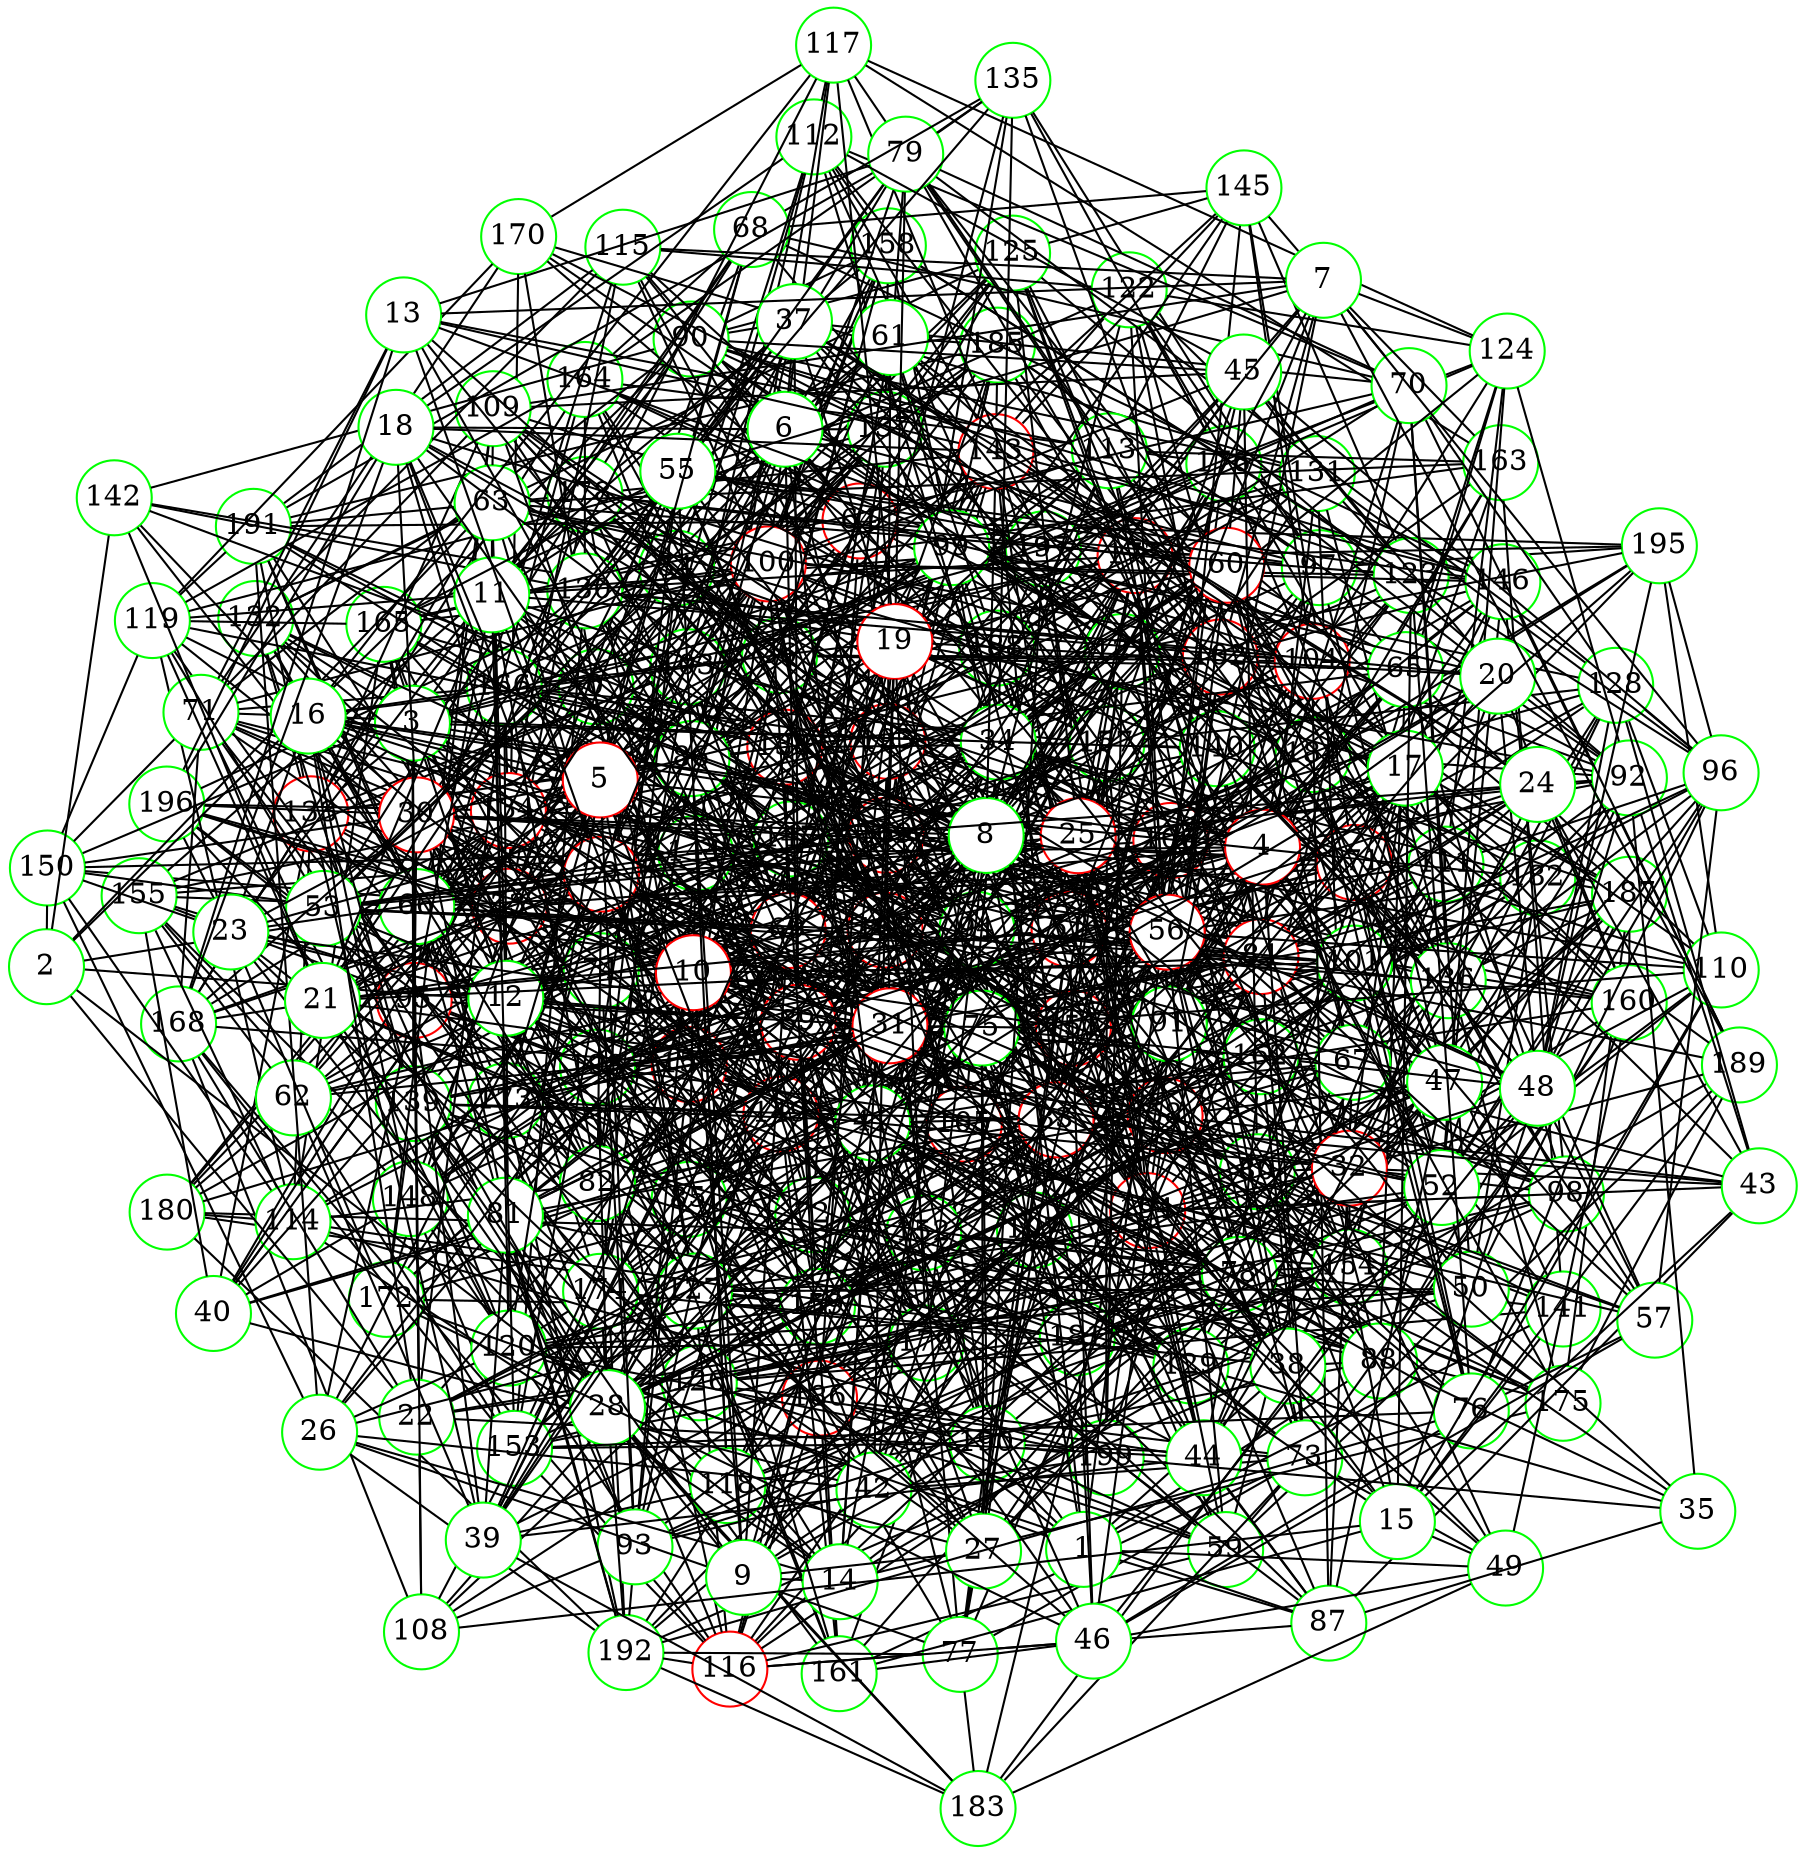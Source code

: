 graph {
graph ["layout"="fdp"]
node ["style"="filled","fillcolor"="white","fixedsize"="true","shape"="circle"]
"0" ["color"="green"]
"33" ["color"="red"]
"64" ["color"="red"]
"97" ["color"="green"]
"195" ["color"="green"]
"135" ["color"="green"]
"176" ["color"="green"]
"164" ["color"="green"]
"168" ["color"="green"]
"169" ["color"="red"]
"171" ["color"="red"]
"198" ["color"="green"]
"173" ["color"="green"]
"192" ["color"="green"]
"194" ["color"="red"]
"197" ["color"="green"]
"186" ["color"="red"]
"199" ["color"="green"]
"190" ["color"="green"]
"191" ["color"="green"]
"172" ["color"="green"]
"185" ["color"="green"]
"193" ["color"="red"]
"106" ["color"="red"]
"107" ["color"="green"]
"163" ["color"="green"]
"133" ["color"="red"]
"138" ["color"="red"]
"166" ["color"="green"]
"177" ["color"="red"]
"188" ["color"="green"]
"142" ["color"="green"]
"149" ["color"="red"]
"159" ["color"="green"]
"161" ["color"="green"]
"167" ["color"="red"]
"184" ["color"="green"]
"189" ["color"="green"]
"180" ["color"="green"]
"182" ["color"="green"]
"187" ["color"="green"]
"181" ["color"="green"]
"157" ["color"="green"]
"170" ["color"="green"]
"178" ["color"="green"]
"108" ["color"="green"]
"174" ["color"="green"]
"116" ["color"="red"]
"129" ["color"="green"]
"152" ["color"="green"]
"165" ["color"="green"]
"154" ["color"="green"]
"156" ["color"="red"]
"175" ["color"="green"]
"148" ["color"="green"]
"183" ["color"="green"]
"153" ["color"="green"]
"179" ["color"="green"]
"155" ["color"="green"]
"127" ["color"="green"]
"162" ["color"="green"]
"140" ["color"="green"]
"146" ["color"="green"]
"147" ["color"="green"]
"141" ["color"="green"]
"123" ["color"="green"]
"131" ["color"="green"]
"145" ["color"="green"]
"151" ["color"="red"]
"158" ["color"="green"]
"144" ["color"="green"]
"160" ["color"="green"]
"150" ["color"="green"]
"122" ["color"="green"]
"139" ["color"="green"]
"124" ["color"="green"]
"72" ["color"="green"]
"103" ["color"="green"]
"137" ["color"="green"]
"112" ["color"="green"]
"117" ["color"="green"]
"143" ["color"="red"]
"125" ["color"="green"]
"132" ["color"="green"]
"104" ["color"="red"]
"130" ["color"="green"]
"105" ["color"="red"]
"109" ["color"="green"]
"111" ["color"="green"]
"113" ["color"="green"]
"126" ["color"="green"]
"196" ["color"="green"]
"78" ["color"="green"]
"128" ["color"="green"]
"92" ["color"="green"]
"95" ["color"="red"]
"134" ["color"="red"]
"115" ["color"="green"]
"90" ["color"="green"]
"121" ["color"="green"]
"36" ["color"="green"]
"65" ["color"="green"]
"98" ["color"="green"]
"136" ["color"="green"]
"110" ["color"="green"]
"86" ["color"="green"]
"118" ["color"="green"]
"88" ["color"="green"]
"96" ["color"="green"]
"101" ["color"="green"]
"70" ["color"="green"]
"79" ["color"="green"]
"102" ["color"="red"]
"59" ["color"="green"]
"67" ["color"="green"]
"82" ["color"="green"]
"114" ["color"="green"]
"119" ["color"="green"]
"84" ["color"="red"]
"94" ["color"="green"]
"87" ["color"="green"]
"120" ["color"="green"]
"89" ["color"="red"]
"73" ["color"="green"]
"99" ["color"="green"]
"77" ["color"="green"]
"85" ["color"="green"]
"74" ["color"="green"]
"93" ["color"="green"]
"68" ["color"="green"]
"40" ["color"="green"]
"41" ["color"="green"]
"100" ["color"="red"]
"69" ["color"="red"]
"83" ["color"="red"]
"50" ["color"="green"]
"58" ["color"="red"]
"71" ["color"="green"]
"42" ["color"="green"]
"91" ["color"="green"]
"80" ["color"="green"]
"51" ["color"="red"]
"54" ["color"="green"]
"1" ["color"="green"]
"49" ["color"="green"]
"34" ["color"="green"]
"60" ["color"="red"]
"62" ["color"="green"]
"75" ["color"="green"]
"38" ["color"="green"]
"2" ["color"="green"]
"66" ["color"="green"]
"22" ["color"="green"]
"44" ["color"="green"]
"14" ["color"="green"]
"81" ["color"="green"]
"26" ["color"="green"]
"32" ["color"="red"]
"43" ["color"="green"]
"52" ["color"="green"]
"56" ["color"="red"]
"29" ["color"="red"]
"37" ["color"="green"]
"53" ["color"="green"]
"61" ["color"="green"]
"30" ["color"="red"]
"31" ["color"="red"]
"63" ["color"="green"]
"3" ["color"="green"]
"25" ["color"="red"]
"45" ["color"="green"]
"12" ["color"="green"]
"23" ["color"="green"]
"28" ["color"="green"]
"27" ["color"="green"]
"47" ["color"="green"]
"4" ["color"="red"]
"10" ["color"="red"]
"17" ["color"="green"]
"57" ["color"="green"]
"76" ["color"="green"]
"19" ["color"="red"]
"20" ["color"="green"]
"48" ["color"="green"]
"11" ["color"="green"]
"21" ["color"="green"]
"55" ["color"="green"]
"16" ["color"="green"]
"5" ["color"="red"]
"6" ["color"="green"]
"18" ["color"="green"]
"7" ["color"="green"]
"13" ["color"="green"]
"8" ["color"="green"]
"9" ["color"="green"]
"15" ["color"="green"]
"24" ["color"="green"]
"35" ["color"="green"]
"39" ["color"="green"]
"46" ["color"="green"]
"0" -- "33"
"0" -- "165"
"0" -- "199"
"0" -- "106"
"0" -- "107"
"0" -- "51"
"0" -- "180"
"0" -- "54"
"0" -- "151"
"0" -- "185"
"0" -- "58"
"0" -- "156"
"0" -- "125"
"33" -- "64"
"33" -- "36"
"33" -- "68"
"33" -- "132"
"33" -- "133"
"33" -- "40"
"33" -- "170"
"33" -- "172"
"33" -- "111"
"33" -- "80"
"33" -- "177"
"33" -- "178"
"33" -- "179"
"33" -- "85"
"33" -- "150"
"33" -- "119"
"64" -- "97"
"64" -- "195"
"64" -- "165"
"64" -- "72"
"64" -- "137"
"64" -- "109"
"64" -- "115"
"64" -- "148"
"64" -- "182"
"64" -- "90"
"64" -- "125"
"64" -- "126"
"64" -- "190"
"64" -- "191"
"97" -- "195"
"97" -- "135"
"97" -- "106"
"97" -- "144"
"97" -- "146"
"97" -- "181"
"97" -- "185"
"97" -- "122"
"135" -- "176"
"135" -- "164"
"135" -- "169"
"164" -- "168"
"164" -- "176"
"169" -- "171"
"169" -- "172"
"169" -- "185"
"169" -- "191"
"171" -- "198"
"171" -- "173"
"173" -- "192"
"173" -- "186"
"173" -- "191"
"192" -- "194"
"192" -- "198"
"194" -- "197"
"186" -- "199"
"186" -- "190"
"190" -- "199"
"191" -- "198"
"185" -- "193"
"185" -- "191"
"106" -- "193"
"106" -- "107"
"106" -- "140"
"106" -- "141"
"106" -- "173"
"106" -- "146"
"106" -- "123"
"106" -- "190"
"107" -- "193"
"107" -- "163"
"107" -- "133"
"107" -- "171"
"107" -- "108"
"107" -- "116"
"107" -- "186"
"107" -- "159"
"133" -- "168"
"133" -- "138"
"133" -- "176"
"133" -- "186"
"133" -- "191"
"138" -- "164"
"138" -- "166"
"138" -- "142"
"138" -- "149"
"138" -- "181"
"138" -- "157"
"138" -- "190"
"138" -- "159"
"166" -- "193"
"166" -- "177"
"177" -- "195"
"177" -- "188"
"188" -- "194"
"142" -- "188"
"149" -- "198"
"149" -- "159"
"149" -- "161"
"149" -- "172"
"149" -- "173"
"159" -- "161"
"159" -- "166"
"159" -- "167"
"159" -- "172"
"159" -- "180"
"159" -- "182"
"161" -- "198"
"161" -- "186"
"167" -- "197"
"167" -- "184"
"167" -- "191"
"184" -- "195"
"184" -- "199"
"184" -- "185"
"184" -- "189"
"180" -- "192"
"182" -- "187"
"187" -- "190"
"181" -- "193"
"181" -- "187"
"157" -- "194"
"157" -- "163"
"157" -- "164"
"157" -- "166"
"157" -- "199"
"157" -- "170"
"157" -- "178"
"170" -- "177"
"178" -- "197"
"178" -- "191"
"108" -- "168"
"108" -- "174"
"174" -- "181"
"174" -- "184"
"116" -- "192"
"116" -- "129"
"116" -- "194"
"116" -- "198"
"116" -- "168"
"116" -- "148"
"116" -- "153"
"116" -- "186"
"116" -- "127"
"116" -- "159"
"129" -- "138"
"129" -- "152"
"152" -- "164"
"152" -- "165"
"152" -- "180"
"152" -- "182"
"152" -- "154"
"152" -- "186"
"165" -- "197"
"165" -- "174"
"154" -- "167"
"154" -- "181"
"154" -- "156"
"154" -- "188"
"154" -- "157"
"156" -- "198"
"156" -- "168"
"156" -- "175"
"156" -- "178"
"175" -- "194"
"175" -- "187"
"175" -- "189"
"148" -- "169"
"148" -- "183"
"148" -- "153"
"148" -- "155"
"183" -- "192"
"153" -- "168"
"153" -- "179"
"153" -- "181"
"153" -- "156"
"153" -- "190"
"179" -- "192"
"155" -- "193"
"155" -- "198"
"155" -- "169"
"155" -- "156"
"127" -- "162"
"127" -- "170"
"127" -- "177"
"127" -- "184"
"127" -- "153"
"127" -- "154"
"127" -- "159"
"162" -- "186"
"140" -- "146"
"140" -- "147"
"140" -- "185"
"140" -- "157"
"140" -- "190"
"146" -- "171"
"146" -- "189"
"147" -- "165"
"147" -- "166"
"141" -- "163"
"141" -- "152"
"141" -- "171"
"123" -- "131"
"123" -- "167"
"123" -- "145"
"123" -- "151"
"123" -- "158"
"131" -- "169"
"131" -- "170"
"131" -- "175"
"131" -- "154"
"145" -- "147"
"145" -- "149"
"145" -- "171"
"151" -- "161"
"151" -- "165"
"151" -- "154"
"151" -- "187"
"158" -- "178"
"144" -- "160"
"144" -- "192"
"144" -- "168"
"144" -- "172"
"144" -- "179"
"144" -- "149"
"144" -- "150"
"160" -- "169"
"160" -- "181"
"160" -- "187"
"122" -- "176"
"122" -- "131"
"122" -- "165"
"122" -- "139"
"122" -- "124"
"122" -- "140"
"139" -- "161"
"139" -- "172"
"139" -- "158"
"124" -- "197"
"124" -- "171"
"72" -- "133"
"72" -- "103"
"72" -- "104"
"72" -- "78"
"72" -- "175"
"72" -- "144"
"72" -- "113"
"72" -- "95"
"103" -- "137"
"103" -- "138"
"103" -- "112"
"103" -- "179"
"103" -- "180"
"103" -- "182"
"103" -- "155"
"103" -- "124"
"103" -- "125"
"103" -- "190"
"137" -- "138"
"137" -- "149"
"137" -- "186"
"137" -- "156"
"137" -- "158"
"112" -- "117"
"112" -- "158"
"112" -- "143"
"117" -- "144"
"117" -- "163"
"117" -- "197"
"117" -- "166"
"117" -- "170"
"117" -- "124"
"143" -- "198"
"143" -- "169"
"143" -- "144"
"143" -- "145"
"143" -- "146"
"143" -- "178"
"143" -- "185"
"143" -- "156"
"125" -- "132"
"125" -- "137"
"125" -- "145"
"132" -- "133"
"132" -- "139"
"132" -- "149"
"132" -- "151"
"104" -- "160"
"104" -- "130"
"104" -- "105"
"104" -- "145"
"104" -- "124"
"104" -- "157"
"130" -- "164"
"130" -- "142"
"130" -- "151"
"130" -- "153"
"105" -- "192"
"105" -- "130"
"105" -- "139"
"105" -- "108"
"105" -- "109"
"105" -- "111"
"105" -- "123"
"105" -- "126"
"109" -- "133"
"109" -- "169"
"109" -- "172"
"111" -- "129"
"111" -- "194"
"111" -- "113"
"111" -- "151"
"111" -- "154"
"111" -- "124"
"113" -- "162"
"113" -- "163"
"113" -- "168"
"113" -- "138"
"113" -- "117"
"113" -- "187"
"126" -- "132"
"126" -- "196"
"126" -- "141"
"126" -- "173"
"126" -- "152"
"78" -- "128"
"78" -- "162"
"78" -- "143"
"78" -- "175"
"78" -- "146"
"78" -- "92"
"78" -- "156"
"78" -- "126"
"128" -- "171"
"128" -- "157"
"92" -- "104"
"92" -- "143"
"92" -- "176"
"92" -- "184"
"92" -- "185"
"92" -- "124"
"92" -- "125"
"95" -- "196"
"95" -- "133"
"95" -- "134"
"95" -- "157"
"95" -- "159"
"95" -- "164"
"95" -- "167"
"95" -- "108"
"95" -- "109"
"95" -- "111"
"95" -- "178"
"95" -- "180"
"134" -- "161"
"134" -- "162"
"134" -- "196"
"134" -- "166"
"134" -- "137"
"134" -- "144"
"134" -- "180"
"134" -- "181"
"115" -- "162"
"115" -- "194"
"115" -- "132"
"115" -- "134"
"115" -- "169"
"115" -- "122"
"115" -- "191"
"90" -- "131"
"90" -- "133"
"90" -- "142"
"90" -- "111"
"90" -- "146"
"90" -- "151"
"90" -- "121"
"90" -- "123"
"90" -- "125"
"90" -- "158"
"121" -- "195"
"121" -- "199"
"121" -- "170"
"121" -- "174"
"121" -- "149"
"121" -- "151"
"121" -- "154"
"36" -- "65"
"36" -- "194"
"36" -- "70"
"36" -- "102"
"36" -- "167"
"36" -- "104"
"36" -- "105"
"36" -- "106"
"36" -- "109"
"36" -- "178"
"36" -- "148"
"36" -- "181"
"36" -- "59"
"36" -- "156"
"36" -- "158"
"65" -- "97"
"65" -- "98"
"65" -- "167"
"65" -- "137"
"65" -- "110"
"65" -- "86"
"65" -- "88"
"65" -- "152"
"65" -- "90"
"65" -- "186"
"65" -- "124"
"98" -- "129"
"98" -- "194"
"98" -- "136"
"98" -- "144"
"98" -- "146"
"98" -- "181"
"98" -- "126"
"136" -- "161"
"136" -- "197"
"136" -- "169"
"136" -- "140"
"136" -- "143"
"136" -- "176"
"136" -- "177"
"136" -- "184"
"136" -- "187"
"110" -- "128"
"110" -- "129"
"110" -- "195"
"110" -- "177"
"110" -- "154"
"86" -- "131"
"86" -- "133"
"86" -- "134"
"86" -- "174"
"86" -- "176"
"86" -- "113"
"86" -- "179"
"86" -- "149"
"86" -- "118"
"86" -- "151"
"86" -- "158"
"86" -- "191"
"118" -- "154"
"118" -- "155"
"88" -- "96"
"88" -- "160"
"88" -- "169"
"88" -- "140"
"88" -- "118"
"88" -- "182"
"88" -- "156"
"88" -- "95"
"96" -- "128"
"96" -- "129"
"96" -- "131"
"96" -- "195"
"96" -- "101"
"96" -- "136"
"96" -- "105"
"96" -- "111"
"96" -- "158"
"101" -- "149"
"101" -- "156"
"101" -- "127"
"101" -- "159"
"70" -- "128"
"70" -- "162"
"70" -- "194"
"70" -- "165"
"70" -- "136"
"70" -- "79"
"70" -- "112"
"70" -- "188"
"70" -- "189"
"79" -- "128"
"79" -- "130"
"79" -- "134"
"79" -- "198"
"79" -- "135"
"79" -- "137"
"79" -- "177"
"79" -- "184"
"79" -- "191"
"102" -- "194"
"102" -- "164"
"102" -- "135"
"102" -- "199"
"102" -- "171"
"102" -- "112"
"102" -- "146"
"102" -- "148"
"102" -- "187"
"102" -- "125"
"59" -- "193"
"59" -- "67"
"59" -- "72"
"59" -- "73"
"59" -- "74"
"59" -- "116"
"59" -- "186"
"59" -- "189"
"59" -- "126"
"59" -- "190"
"67" -- "98"
"67" -- "136"
"67" -- "138"
"67" -- "82"
"67" -- "149"
"67" -- "87"
"67" -- "89"
"67" -- "153"
"67" -- "122"
"67" -- "92"
"67" -- "157"
"67" -- "159"
"82" -- "129"
"82" -- "165"
"82" -- "103"
"82" -- "167"
"82" -- "139"
"82" -- "114"
"82" -- "84"
"82" -- "186"
"114" -- "180"
"114" -- "133"
"114" -- "165"
"114" -- "181"
"114" -- "150"
"114" -- "119"
"114" -- "199"
"114" -- "155"
"114" -- "140"
"119" -- "164"
"119" -- "165"
"119" -- "197"
"119" -- "137"
"119" -- "138"
"119" -- "170"
"119" -- "150"
"119" -- "126"
"119" -- "191"
"84" -- "131"
"84" -- "195"
"84" -- "166"
"84" -- "139"
"84" -- "140"
"84" -- "173"
"84" -- "144"
"84" -- "182"
"84" -- "125"
"84" -- "94"
"94" -- "160"
"94" -- "101"
"94" -- "106"
"94" -- "109"
"94" -- "174"
"94" -- "177"
"94" -- "147"
"94" -- "118"
"94" -- "184"
"94" -- "186"
"94" -- "156"
"87" -- "104"
"87" -- "107"
"87" -- "116"
"87" -- "151"
"87" -- "120"
"87" -- "152"
"120" -- "166"
"120" -- "139"
"120" -- "174"
"120" -- "179"
"120" -- "190"
"120" -- "159"
"89" -- "129"
"89" -- "130"
"89" -- "139"
"89" -- "141"
"89" -- "148"
"89" -- "162"
"89" -- "180"
"89" -- "186"
"73" -- "160"
"73" -- "161"
"73" -- "162"
"73" -- "99"
"73" -- "106"
"73" -- "77"
"73" -- "84"
"73" -- "183"
"73" -- "186"
"73" -- "188"
"73" -- "190"
"99" -- "128"
"99" -- "104"
"99" -- "115"
"99" -- "185"
"99" -- "187"
"99" -- "158"
"77" -- "192"
"77" -- "84"
"77" -- "85"
"77" -- "151"
"77" -- "183"
"77" -- "89"
"77" -- "169"
"77" -- "157"
"77" -- "190"
"85" -- "97"
"85" -- "196"
"85" -- "165"
"85" -- "171"
"85" -- "143"
"85" -- "144"
"85" -- "177"
"85" -- "181"
"85" -- "88"
"74" -- "128"
"74" -- "147"
"74" -- "180"
"74" -- "149"
"74" -- "121"
"74" -- "153"
"74" -- "93"
"74" -- "157"
"74" -- "158"
"93" -- "162"
"93" -- "133"
"93" -- "108"
"93" -- "147"
"93" -- "149"
"93" -- "181"
"93" -- "154"
"93" -- "156"
"68" -- "145"
"68" -- "146"
"68" -- "178"
"68" -- "164"
"68" -- "101"
"68" -- "70"
"68" -- "135"
"68" -- "173"
"40" -- "148"
"40" -- "133"
"40" -- "134"
"40" -- "41"
"40" -- "42"
"40" -- "91"
"40" -- "155"
"40" -- "95"
"41" -- "160"
"41" -- "193"
"41" -- "100"
"41" -- "69"
"41" -- "102"
"41" -- "108"
"41" -- "176"
"41" -- "177"
"41" -- "50"
"41" -- "152"
"41" -- "153"
"41" -- "58"
"100" -- "130"
"100" -- "163"
"100" -- "134"
"100" -- "105"
"100" -- "137"
"100" -- "140"
"100" -- "113"
"100" -- "146"
"100" -- "179"
"100" -- "117"
"100" -- "150"
"100" -- "184"
"100" -- "123"
"100" -- "156"
"100" -- "159"
"69" -- "98"
"69" -- "130"
"69" -- "133"
"69" -- "103"
"69" -- "135"
"69" -- "168"
"69" -- "138"
"69" -- "172"
"69" -- "141"
"69" -- "83"
"69" -- "120"
"69" -- "185"
"69" -- "124"
"83" -- "99"
"83" -- "164"
"83" -- "101"
"83" -- "136"
"83" -- "106"
"83" -- "139"
"83" -- "172"
"83" -- "143"
"83" -- "176"
"83" -- "151"
"83" -- "88"
"83" -- "121"
"83" -- "159"
"50" -- "96"
"50" -- "70"
"50" -- "182"
"50" -- "120"
"50" -- "73"
"50" -- "58"
"50" -- "171"
"50" -- "93"
"50" -- "126"
"50" -- "127"
"58" -- "67"
"58" -- "71"
"58" -- "137"
"58" -- "175"
"58" -- "83"
"58" -- "147"
"58" -- "179"
"58" -- "85"
"58" -- "86"
"58" -- "92"
"58" -- "188"
"58" -- "159"
"71" -- "100"
"71" -- "134"
"71" -- "166"
"71" -- "168"
"71" -- "170"
"71" -- "109"
"71" -- "173"
"71" -- "174"
"71" -- "149"
"71" -- "150"
"71" -- "120"
"71" -- "90"
"42" -- "193"
"42" -- "101"
"42" -- "199"
"42" -- "73"
"42" -- "140"
"42" -- "146"
"42" -- "188"
"42" -- "93"
"42" -- "157"
"42" -- "126"
"91" -- "163"
"91" -- "100"
"91" -- "177"
"91" -- "150"
"91" -- "183"
"91" -- "152"
"91" -- "122"
"80" -- "163"
"80" -- "103"
"80" -- "175"
"80" -- "116"
"80" -- "119"
"80" -- "186"
"51" -- "65"
"51" -- "98"
"51" -- "198"
"51" -- "71"
"51" -- "77"
"51" -- "143"
"51" -- "177"
"51" -- "82"
"51" -- "146"
"51" -- "178"
"51" -- "152"
"51" -- "58"
"51" -- "189"
"51" -- "95"
"54" -- "193"
"54" -- "194"
"54" -- "67"
"54" -- "196"
"54" -- "198"
"54" -- "167"
"54" -- "137"
"54" -- "174"
"54" -- "112"
"54" -- "151"
"54" -- "185"
"54" -- "187"
"1" -- "176"
"1" -- "49"
"1" -- "34"
"1" -- "149"
"1" -- "38"
"1" -- "198"
"1" -- "87"
"1" -- "88"
"1" -- "172"
"1" -- "141"
"1" -- "173"
"1" -- "94"
"49" -- "80"
"49" -- "160"
"49" -- "194"
"49" -- "197"
"49" -- "183"
"49" -- "73"
"34" -- "67"
"34" -- "71"
"34" -- "135"
"34" -- "105"
"34" -- "171"
"34" -- "109"
"34" -- "110"
"34" -- "112"
"34" -- "116"
"34" -- "121"
"34" -- "123"
"34" -- "60"
"34" -- "95"
"60" -- "98"
"60" -- "67"
"60" -- "101"
"60" -- "198"
"60" -- "167"
"60" -- "138"
"60" -- "79"
"60" -- "178"
"60" -- "147"
"60" -- "181"
"60" -- "91"
"60" -- "62"
"62" -- "100"
"62" -- "134"
"62" -- "153"
"62" -- "74"
"62" -- "75"
"62" -- "155"
"62" -- "94"
"75" -- "97"
"75" -- "130"
"75" -- "162"
"75" -- "196"
"75" -- "198"
"75" -- "78"
"75" -- "110"
"75" -- "144"
"75" -- "149"
"75" -- "154"
"75" -- "190"
"38" -- "128"
"38" -- "192"
"38" -- "113"
"38" -- "88"
"38" -- "41"
"38" -- "105"
"38" -- "169"
"38" -- "138"
"38" -- "139"
"38" -- "174"
"2" -- "66"
"2" -- "22"
"2" -- "150"
"2" -- "89"
"2" -- "90"
"2" -- "14"
"2" -- "142"
"2" -- "63"
"66" -- "192"
"66" -- "99"
"66" -- "132"
"66" -- "101"
"66" -- "134"
"66" -- "136"
"66" -- "171"
"66" -- "82"
"66" -- "115"
"66" -- "116"
"66" -- "155"
"66" -- "191"
"22" -- "34"
"22" -- "83"
"22" -- "179"
"22" -- "166"
"22" -- "72"
"22" -- "168"
"22" -- "105"
"22" -- "44"
"22" -- "78"
"44" -- "194"
"44" -- "99"
"44" -- "138"
"44" -- "173"
"44" -- "78"
"44" -- "111"
"44" -- "51"
"44" -- "83"
"44" -- "87"
"44" -- "92"
"44" -- "126"
"14" -- "167"
"14" -- "41"
"14" -- "78"
"14" -- "175"
"14" -- "81"
"14" -- "82"
"14" -- "114"
"14" -- "118"
"14" -- "26"
"14" -- "189"
"81" -- "192"
"81" -- "129"
"81" -- "165"
"81" -- "197"
"81" -- "102"
"81" -- "106"
"81" -- "112"
"81" -- "83"
"81" -- "156"
"81" -- "93"
"26" -- "32"
"26" -- "192"
"26" -- "81"
"26" -- "150"
"26" -- "198"
"26" -- "120"
"26" -- "42"
"26" -- "29"
"26" -- "77"
"26" -- "95"
"26" -- "191"
"32" -- "128"
"32" -- "98"
"32" -- "198"
"32" -- "43"
"32" -- "110"
"32" -- "80"
"32" -- "144"
"32" -- "147"
"32" -- "52"
"32" -- "149"
"32" -- "56"
"32" -- "120"
"32" -- "154"
"32" -- "187"
"32" -- "125"
"32" -- "189"
"43" -- "128"
"43" -- "162"
"43" -- "194"
"43" -- "83"
"43" -- "102"
"43" -- "87"
"43" -- "58"
"43" -- "92"
"52" -- "96"
"52" -- "193"
"52" -- "169"
"52" -- "146"
"52" -- "118"
"52" -- "183"
"52" -- "184"
"52" -- "89"
"52" -- "187"
"52" -- "92"
"52" -- "124"
"52" -- "127"
"56" -- "128"
"56" -- "65"
"56" -- "166"
"56" -- "72"
"56" -- "73"
"56" -- "138"
"56" -- "78"
"56" -- "110"
"56" -- "174"
"56" -- "112"
"56" -- "145"
"56" -- "177"
"56" -- "86"
"56" -- "182"
"56" -- "151"
"56" -- "59"
"56" -- "62"
"29" -- "33"
"29" -- "161"
"29" -- "34"
"29" -- "194"
"29" -- "131"
"29" -- "37"
"29" -- "40"
"29" -- "168"
"29" -- "73"
"29" -- "106"
"29" -- "75"
"29" -- "82"
"29" -- "53"
"29" -- "185"
"29" -- "58"
"29" -- "154"
"29" -- "30"
"29" -- "158"
"29" -- "31"
"29" -- "63"
"37" -- "70"
"37" -- "166"
"37" -- "104"
"37" -- "106"
"37" -- "143"
"37" -- "86"
"37" -- "184"
"37" -- "89"
"37" -- "121"
"37" -- "90"
"37" -- "155"
"53" -- "129"
"53" -- "69"
"53" -- "167"
"53" -- "169"
"53" -- "78"
"53" -- "178"
"53" -- "147"
"53" -- "54"
"53" -- "119"
"53" -- "61"
"53" -- "125"
"61" -- "160"
"61" -- "193"
"61" -- "99"
"61" -- "69"
"61" -- "133"
"61" -- "166"
"61" -- "104"
"61" -- "74"
"61" -- "140"
"61" -- "185"
"61" -- "188"
"30" -- "196"
"30" -- "37"
"30" -- "165"
"30" -- "71"
"30" -- "168"
"30" -- "41"
"30" -- "139"
"30" -- "171"
"30" -- "78"
"30" -- "142"
"30" -- "80"
"30" -- "82"
"30" -- "147"
"30" -- "150"
"30" -- "88"
"30" -- "185"
"30" -- "127"
"30" -- "159"
"31" -- "194"
"31" -- "195"
"31" -- "132"
"31" -- "196"
"31" -- "134"
"31" -- "169"
"31" -- "173"
"31" -- "49"
"31" -- "81"
"31" -- "177"
"31" -- "82"
"31" -- "147"
"31" -- "151"
"31" -- "121"
"31" -- "187"
"31" -- "190"
"31" -- "95"
"31" -- "159"
"63" -- "163"
"63" -- "100"
"63" -- "132"
"63" -- "133"
"63" -- "104"
"63" -- "109"
"63" -- "149"
"63" -- "120"
"63" -- "123"
"3" -- "177"
"3" -- "99"
"3" -- "131"
"3" -- "68"
"3" -- "149"
"3" -- "25"
"3" -- "89"
"3" -- "42"
"3" -- "139"
"3" -- "12"
"3" -- "108"
"3" -- "140"
"25" -- "160"
"25" -- "194"
"25" -- "131"
"25" -- "101"
"25" -- "38"
"25" -- "134"
"25" -- "41"
"25" -- "74"
"25" -- "45"
"25" -- "109"
"25" -- "177"
"25" -- "53"
"25" -- "118"
"25" -- "88"
"25" -- "59"
"25" -- "60"
"25" -- "92"
"25" -- "125"
"25" -- "127"
"45" -- "96"
"45" -- "193"
"45" -- "131"
"45" -- "100"
"45" -- "107"
"45" -- "109"
"45" -- "80"
"45" -- "112"
"45" -- "89"
"45" -- "90"
"45" -- "123"
"45" -- "60"
"45" -- "188"
"12" -- "34"
"12" -- "69"
"12" -- "104"
"12" -- "140"
"12" -- "142"
"12" -- "179"
"12" -- "52"
"12" -- "149"
"12" -- "23"
"12" -- "87"
"12" -- "89"
"12" -- "27"
"12" -- "60"
"12" -- "63"
"23" -- "99"
"23" -- "196"
"23" -- "102"
"23" -- "169"
"23" -- "172"
"23" -- "150"
"23" -- "28"
"23" -- "126"
"23" -- "31"
"23" -- "127"
"28" -- "192"
"28" -- "67"
"28" -- "198"
"28" -- "167"
"28" -- "72"
"28" -- "105"
"28" -- "169"
"28" -- "139"
"28" -- "174"
"28" -- "51"
"28" -- "83"
"28" -- "52"
"28" -- "53"
"28" -- "149"
"28" -- "183"
"28" -- "58"
"28" -- "159"
"27" -- "197"
"27" -- "74"
"27" -- "75"
"27" -- "78"
"27" -- "47"
"27" -- "111"
"27" -- "81"
"27" -- "51"
"27" -- "118"
"27" -- "89"
"27" -- "29"
"27" -- "127"
"47" -- "97"
"47" -- "193"
"47" -- "194"
"47" -- "99"
"47" -- "167"
"47" -- "137"
"47" -- "171"
"47" -- "174"
"47" -- "181"
"47" -- "87"
"47" -- "58"
"47" -- "60"
"47" -- "126"
"4" -- "33"
"4" -- "97"
"4" -- "193"
"4" -- "34"
"4" -- "101"
"4" -- "73"
"4" -- "10"
"4" -- "74"
"4" -- "11"
"4" -- "107"
"4" -- "47"
"4" -- "175"
"4" -- "16"
"4" -- "144"
"4" -- "17"
"4" -- "81"
"4" -- "20"
"4" -- "52"
"4" -- "91"
"4" -- "92"
"4" -- "125"
"4" -- "94"
"10" -- "129"
"10" -- "132"
"10" -- "196"
"10" -- "101"
"10" -- "166"
"10" -- "199"
"10" -- "73"
"10" -- "109"
"10" -- "174"
"10" -- "80"
"10" -- "17"
"10" -- "114"
"10" -- "19"
"10" -- "179"
"10" -- "151"
"10" -- "89"
"10" -- "158"
"10" -- "31"
"17" -- "32"
"17" -- "129"
"17" -- "195"
"17" -- "164"
"17" -- "101"
"17" -- "197"
"17" -- "102"
"17" -- "198"
"17" -- "85"
"17" -- "182"
"17" -- "151"
"17" -- "57"
"17" -- "58"
"17" -- "122"
"17" -- "91"
"17" -- "63"
"17" -- "159"
"57" -- "80"
"57" -- "96"
"57" -- "84"
"57" -- "101"
"57" -- "149"
"57" -- "89"
"57" -- "171"
"57" -- "76"
"76" -- "160"
"76" -- "192"
"76" -- "101"
"76" -- "105"
"76" -- "171"
"76" -- "110"
"76" -- "147"
"76" -- "151"
"76" -- "184"
"76" -- "153"
"76" -- "123"
"19" -- "66"
"19" -- "130"
"19" -- "37"
"19" -- "166"
"19" -- "167"
"19" -- "169"
"19" -- "75"
"19" -- "79"
"19" -- "144"
"19" -- "113"
"19" -- "83"
"19" -- "147"
"19" -- "179"
"19" -- "20"
"19" -- "117"
"19" -- "89"
"19" -- "58"
"19" -- "28"
"19" -- "60"
"19" -- "92"
"19" -- "157"
"19" -- "159"
"20" -- "48"
"20" -- "64"
"20" -- "160"
"20" -- "82"
"20" -- "130"
"20" -- "51"
"20" -- "67"
"20" -- "179"
"20" -- "167"
"20" -- "45"
"48" -- "128"
"48" -- "162"
"48" -- "194"
"48" -- "195"
"48" -- "134"
"48" -- "138"
"48" -- "140"
"48" -- "52"
"48" -- "84"
"48" -- "57"
"48" -- "121"
"48" -- "187"
"48" -- "60"
"48" -- "92"
"11" -- "68"
"11" -- "104"
"11" -- "177"
"11" -- "82"
"11" -- "178"
"11" -- "147"
"11" -- "21"
"11" -- "23"
"11" -- "56"
"11" -- "153"
"11" -- "186"
"11" -- "61"
"11" -- "94"
"11" -- "31"
"11" -- "63"
"11" -- "95"
"21" -- "129"
"21" -- "166"
"21" -- "72"
"21" -- "74"
"21" -- "142"
"21" -- "51"
"21" -- "84"
"21" -- "55"
"21" -- "119"
"21" -- "120"
"21" -- "58"
"21" -- "28"
"21" -- "188"
"21" -- "29"
"21" -- "157"
"55" -- "97"
"55" -- "193"
"55" -- "165"
"55" -- "135"
"55" -- "167"
"55" -- "105"
"55" -- "79"
"55" -- "177"
"55" -- "82"
"55" -- "146"
"55" -- "148"
"55" -- "118"
"55" -- "188"
"55" -- "95"
"16" -- "36"
"16" -- "69"
"16" -- "166"
"16" -- "139"
"16" -- "82"
"16" -- "148"
"16" -- "117"
"16" -- "22"
"16" -- "23"
"16" -- "56"
"16" -- "152"
"16" -- "25"
"16" -- "94"
"5" -- "68"
"5" -- "132"
"5" -- "134"
"5" -- "12"
"5" -- "143"
"5" -- "16"
"5" -- "145"
"5" -- "151"
"5" -- "89"
"5" -- "93"
"5" -- "30"
"5" -- "94"
"5" -- "95"
"5" -- "100"
"5" -- "103"
"5" -- "40"
"5" -- "41"
"5" -- "42"
"5" -- "107"
"5" -- "173"
"5" -- "53"
"5" -- "182"
"5" -- "120"
"5" -- "121"
"5" -- "127"
"6" -- "64"
"6" -- "97"
"6" -- "37"
"6" -- "41"
"6" -- "137"
"6" -- "169"
"6" -- "173"
"6" -- "18"
"6" -- "50"
"6" -- "86"
"6" -- "184"
"6" -- "89"
"6" -- "95"
"18" -- "196"
"18" -- "134"
"18" -- "166"
"18" -- "168"
"18" -- "74"
"18" -- "106"
"18" -- "143"
"18" -- "112"
"18" -- "144"
"18" -- "51"
"18" -- "25"
"18" -- "121"
"18" -- "30"
"7" -- "96"
"7" -- "163"
"7" -- "70"
"7" -- "102"
"7" -- "13"
"7" -- "45"
"7" -- "109"
"7" -- "145"
"7" -- "51"
"7" -- "115"
"7" -- "55"
"7" -- "91"
"7" -- "124"
"7" -- "156"
"7" -- "189"
"7" -- "94"
"13" -- "113"
"13" -- "196"
"13" -- "197"
"13" -- "71"
"13" -- "168"
"13" -- "89"
"13" -- "75"
"13" -- "29"
"13" -- "79"
"13" -- "143"
"8" -- "199"
"8" -- "10"
"8" -- "13"
"8" -- "14"
"8" -- "78"
"8" -- "110"
"8" -- "143"
"8" -- "80"
"8" -- "176"
"8" -- "178"
"8" -- "179"
"8" -- "148"
"8" -- "85"
"8" -- "89"
"8" -- "122"
"8" -- "186"
"8" -- "60"
"8" -- "30"
"8" -- "95"
"9" -- "32"
"9" -- "69"
"9" -- "86"
"9" -- "56"
"9" -- "41"
"9" -- "10"
"9" -- "27"
"9" -- "107"
"9" -- "139"
"9" -- "28"
"9" -- "14"
"9" -- "190"
"15" -- "33"
"15" -- "161"
"15" -- "169"
"15" -- "43"
"15" -- "75"
"15" -- "108"
"15" -- "141"
"15" -- "110"
"15" -- "48"
"15" -- "49"
"15" -- "56"
"15" -- "154"
"15" -- "123"
"15" -- "189"
"24" -- "160"
"24" -- "37"
"24" -- "43"
"24" -- "44"
"24" -- "143"
"24" -- "147"
"24" -- "179"
"24" -- "84"
"24" -- "151"
"24" -- "25"
"24" -- "89"
"24" -- "91"
"24" -- "92"
"35" -- "129"
"35" -- "87"
"35" -- "199"
"35" -- "88"
"35" -- "154"
"35" -- "91"
"35" -- "92"
"39" -- "193"
"39" -- "194"
"39" -- "69"
"39" -- "133"
"39" -- "167"
"39" -- "44"
"39" -- "81"
"39" -- "147"
"39" -- "85"
"39" -- "149"
"39" -- "118"
"39" -- "183"
"39" -- "62"
"39" -- "95"
"46" -- "161"
"46" -- "76"
"46" -- "172"
"46" -- "48"
"46" -- "49"
"46" -- "178"
"46" -- "51"
"46" -- "116"
"46" -- "181"
"46" -- "57"
"46" -- "58"
"46" -- "156"
"46" -- "127"
}